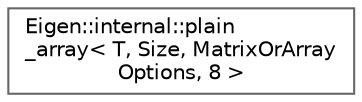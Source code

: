 digraph "Graphical Class Hierarchy"
{
 // LATEX_PDF_SIZE
  bgcolor="transparent";
  edge [fontname=Helvetica,fontsize=10,labelfontname=Helvetica,labelfontsize=10];
  node [fontname=Helvetica,fontsize=10,shape=box,height=0.2,width=0.4];
  rankdir="LR";
  Node0 [id="Node000000",label="Eigen::internal::plain\l_array\< T, Size, MatrixOrArray\lOptions, 8 \>",height=0.2,width=0.4,color="grey40", fillcolor="white", style="filled",URL="$structEigen_1_1internal_1_1plain__array_3_01T_00_01Size_00_01MatrixOrArrayOptions_00_018_01_4.html",tooltip=" "];
}
